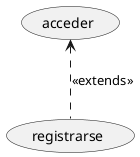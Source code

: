 @startuml
'https://plantuml.com/sequence-diagram

(acceder) <.. (registrarse) : <<extends>>
@enduml

